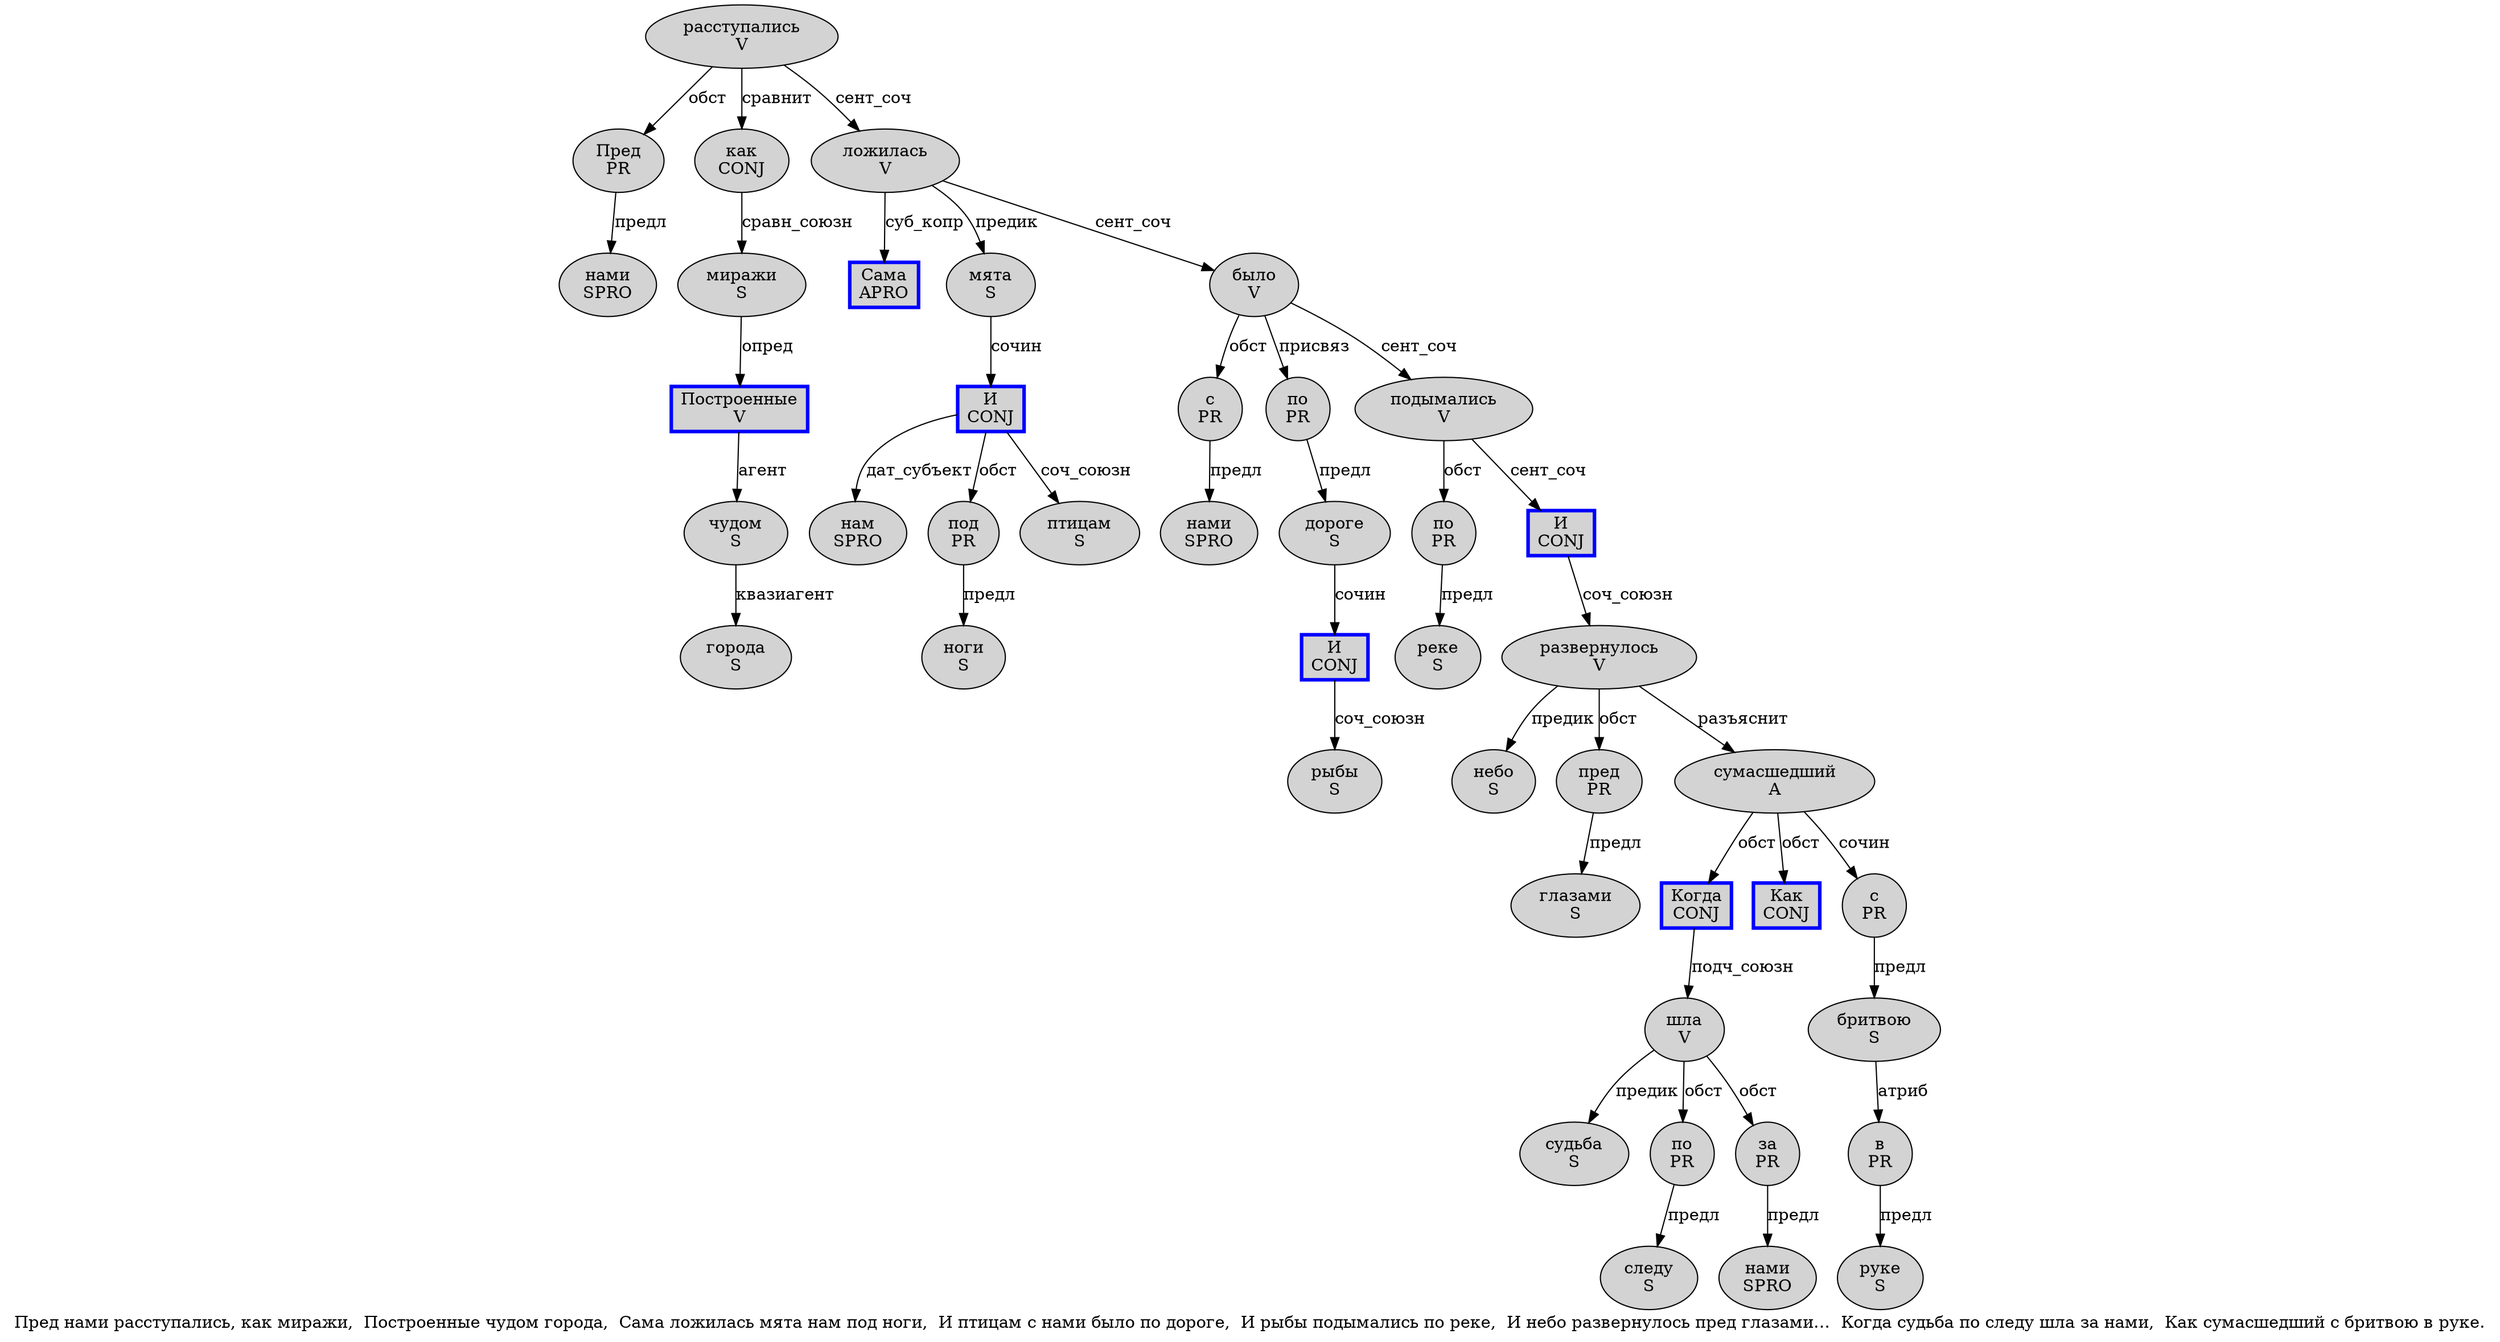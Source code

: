 digraph SENTENCE_2154 {
	graph [label="Пред нами расступались, как миражи,  Построенные чудом города,  Сама ложилась мята нам под ноги,  И птицам с нами было по дороге,  И рыбы подымались по реке,  И небо развернулось пред глазами…  Когда судьба по следу шла за нами,  Как сумасшедший с бритвою в руке."]
	node [style=filled]
		0 [label="Пред
PR" color="" fillcolor=lightgray penwidth=1 shape=ellipse]
		1 [label="нами
SPRO" color="" fillcolor=lightgray penwidth=1 shape=ellipse]
		2 [label="расступались
V" color="" fillcolor=lightgray penwidth=1 shape=ellipse]
		4 [label="как
CONJ" color="" fillcolor=lightgray penwidth=1 shape=ellipse]
		5 [label="миражи
S" color="" fillcolor=lightgray penwidth=1 shape=ellipse]
		7 [label="Построенные
V" color=blue fillcolor=lightgray penwidth=3 shape=box]
		8 [label="чудом
S" color="" fillcolor=lightgray penwidth=1 shape=ellipse]
		9 [label="города
S" color="" fillcolor=lightgray penwidth=1 shape=ellipse]
		11 [label="Сама
APRO" color=blue fillcolor=lightgray penwidth=3 shape=box]
		12 [label="ложилась
V" color="" fillcolor=lightgray penwidth=1 shape=ellipse]
		13 [label="мята
S" color="" fillcolor=lightgray penwidth=1 shape=ellipse]
		14 [label="нам
SPRO" color="" fillcolor=lightgray penwidth=1 shape=ellipse]
		15 [label="под
PR" color="" fillcolor=lightgray penwidth=1 shape=ellipse]
		16 [label="ноги
S" color="" fillcolor=lightgray penwidth=1 shape=ellipse]
		18 [label="И
CONJ" color=blue fillcolor=lightgray penwidth=3 shape=box]
		19 [label="птицам
S" color="" fillcolor=lightgray penwidth=1 shape=ellipse]
		20 [label="с
PR" color="" fillcolor=lightgray penwidth=1 shape=ellipse]
		21 [label="нами
SPRO" color="" fillcolor=lightgray penwidth=1 shape=ellipse]
		22 [label="было
V" color="" fillcolor=lightgray penwidth=1 shape=ellipse]
		23 [label="по
PR" color="" fillcolor=lightgray penwidth=1 shape=ellipse]
		24 [label="дороге
S" color="" fillcolor=lightgray penwidth=1 shape=ellipse]
		26 [label="И
CONJ" color=blue fillcolor=lightgray penwidth=3 shape=box]
		27 [label="рыбы
S" color="" fillcolor=lightgray penwidth=1 shape=ellipse]
		28 [label="подымались
V" color="" fillcolor=lightgray penwidth=1 shape=ellipse]
		29 [label="по
PR" color="" fillcolor=lightgray penwidth=1 shape=ellipse]
		30 [label="реке
S" color="" fillcolor=lightgray penwidth=1 shape=ellipse]
		32 [label="И
CONJ" color=blue fillcolor=lightgray penwidth=3 shape=box]
		33 [label="небо
S" color="" fillcolor=lightgray penwidth=1 shape=ellipse]
		34 [label="развернулось
V" color="" fillcolor=lightgray penwidth=1 shape=ellipse]
		35 [label="пред
PR" color="" fillcolor=lightgray penwidth=1 shape=ellipse]
		36 [label="глазами
S" color="" fillcolor=lightgray penwidth=1 shape=ellipse]
		38 [label="Когда
CONJ" color=blue fillcolor=lightgray penwidth=3 shape=box]
		39 [label="судьба
S" color="" fillcolor=lightgray penwidth=1 shape=ellipse]
		40 [label="по
PR" color="" fillcolor=lightgray penwidth=1 shape=ellipse]
		41 [label="следу
S" color="" fillcolor=lightgray penwidth=1 shape=ellipse]
		42 [label="шла
V" color="" fillcolor=lightgray penwidth=1 shape=ellipse]
		43 [label="за
PR" color="" fillcolor=lightgray penwidth=1 shape=ellipse]
		44 [label="нами
SPRO" color="" fillcolor=lightgray penwidth=1 shape=ellipse]
		46 [label="Как
CONJ" color=blue fillcolor=lightgray penwidth=3 shape=box]
		47 [label="сумасшедший
A" color="" fillcolor=lightgray penwidth=1 shape=ellipse]
		48 [label="с
PR" color="" fillcolor=lightgray penwidth=1 shape=ellipse]
		49 [label="бритвою
S" color="" fillcolor=lightgray penwidth=1 shape=ellipse]
		50 [label="в
PR" color="" fillcolor=lightgray penwidth=1 shape=ellipse]
		51 [label="руке
S" color="" fillcolor=lightgray penwidth=1 shape=ellipse]
			50 -> 51 [label="предл"]
			35 -> 36 [label="предл"]
			34 -> 33 [label="предик"]
			34 -> 35 [label="обст"]
			34 -> 47 [label="разъяснит"]
			22 -> 20 [label="обст"]
			22 -> 23 [label="присвяз"]
			22 -> 28 [label="сент_соч"]
			24 -> 26 [label="сочин"]
			49 -> 50 [label="атриб"]
			40 -> 41 [label="предл"]
			18 -> 14 [label="дат_субъект"]
			18 -> 15 [label="обст"]
			18 -> 19 [label="соч_союзн"]
			5 -> 7 [label="опред"]
			15 -> 16 [label="предл"]
			28 -> 29 [label="обст"]
			28 -> 32 [label="сент_соч"]
			8 -> 9 [label="квазиагент"]
			26 -> 27 [label="соч_союзн"]
			38 -> 42 [label="подч_союзн"]
			43 -> 44 [label="предл"]
			47 -> 38 [label="обст"]
			47 -> 46 [label="обст"]
			47 -> 48 [label="сочин"]
			48 -> 49 [label="предл"]
			32 -> 34 [label="соч_союзн"]
			0 -> 1 [label="предл"]
			23 -> 24 [label="предл"]
			13 -> 18 [label="сочин"]
			2 -> 0 [label="обст"]
			2 -> 4 [label="сравнит"]
			2 -> 12 [label="сент_соч"]
			12 -> 11 [label="суб_копр"]
			12 -> 13 [label="предик"]
			12 -> 22 [label="сент_соч"]
			4 -> 5 [label="сравн_союзн"]
			42 -> 39 [label="предик"]
			42 -> 40 [label="обст"]
			42 -> 43 [label="обст"]
			7 -> 8 [label="агент"]
			20 -> 21 [label="предл"]
			29 -> 30 [label="предл"]
}